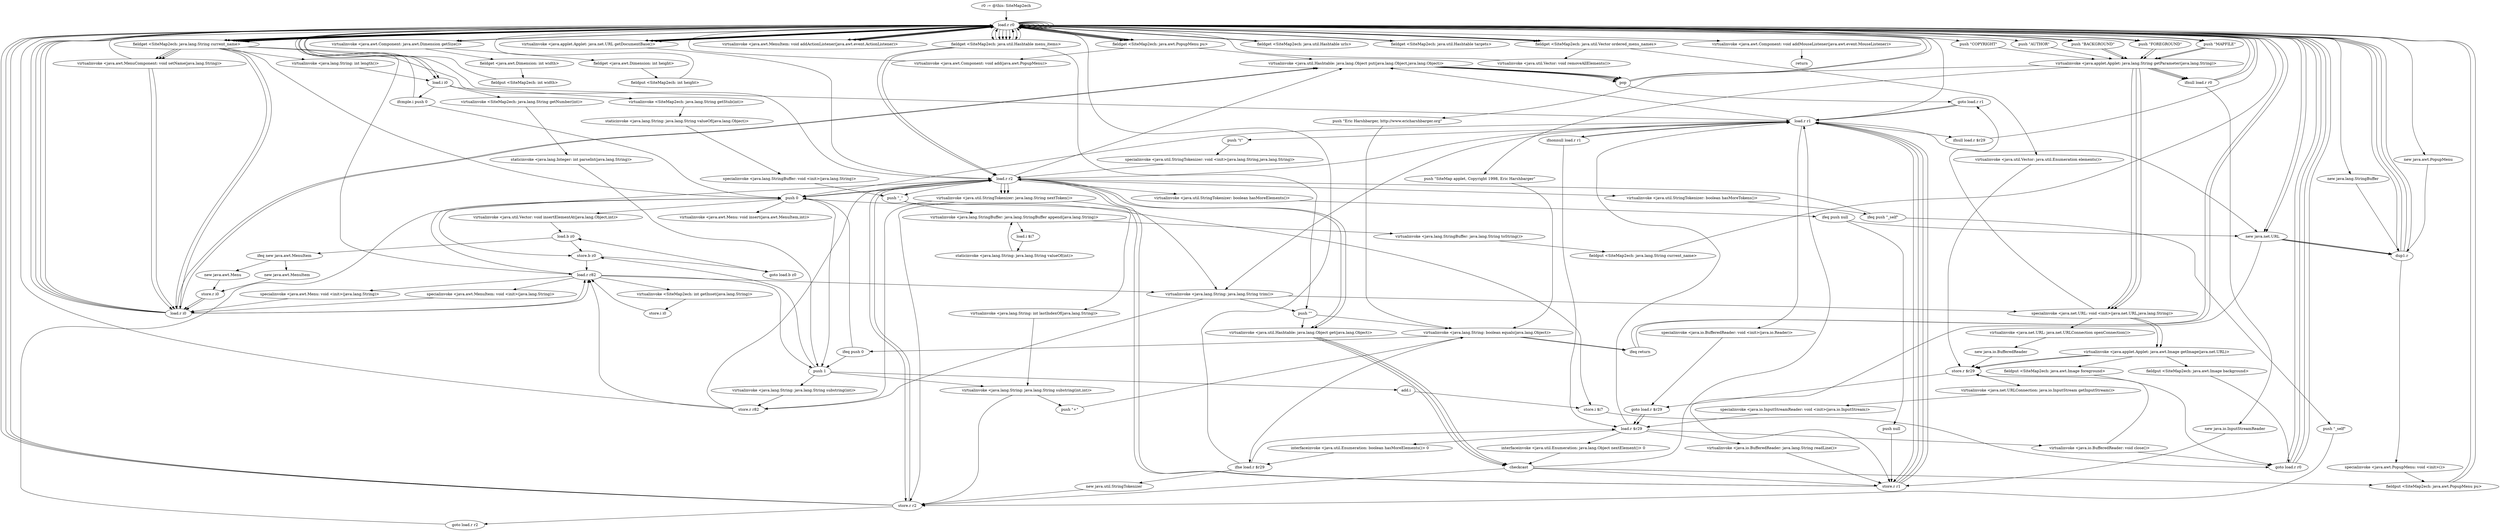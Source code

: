 digraph "" {
    "r0 := @this: SiteMap2ech"
    "load.r r0"
    "r0 := @this: SiteMap2ech"->"load.r r0";
    "load.r r0"->"load.r r0";
    "virtualinvoke <java.awt.Component: java.awt.Dimension getSize()>"
    "load.r r0"->"virtualinvoke <java.awt.Component: java.awt.Dimension getSize()>";
    "fieldget <java.awt.Dimension: int width>"
    "virtualinvoke <java.awt.Component: java.awt.Dimension getSize()>"->"fieldget <java.awt.Dimension: int width>";
    "fieldput <SiteMap2ech: int width>"
    "fieldget <java.awt.Dimension: int width>"->"fieldput <SiteMap2ech: int width>";
    "fieldput <SiteMap2ech: int width>"->"load.r r0";
    "load.r r0"->"load.r r0";
    "load.r r0"->"virtualinvoke <java.awt.Component: java.awt.Dimension getSize()>";
    "fieldget <java.awt.Dimension: int height>"
    "virtualinvoke <java.awt.Component: java.awt.Dimension getSize()>"->"fieldget <java.awt.Dimension: int height>";
    "fieldput <SiteMap2ech: int height>"
    "fieldget <java.awt.Dimension: int height>"->"fieldput <SiteMap2ech: int height>";
    "fieldput <SiteMap2ech: int height>"->"load.r r0";
    "new java.awt.PopupMenu"
    "load.r r0"->"new java.awt.PopupMenu";
    "dup1.r"
    "new java.awt.PopupMenu"->"dup1.r";
    "specialinvoke <java.awt.PopupMenu: void <init>()>"
    "dup1.r"->"specialinvoke <java.awt.PopupMenu: void <init>()>";
    "fieldput <SiteMap2ech: java.awt.PopupMenu pu>"
    "specialinvoke <java.awt.PopupMenu: void <init>()>"->"fieldput <SiteMap2ech: java.awt.PopupMenu pu>";
    "fieldput <SiteMap2ech: java.awt.PopupMenu pu>"->"load.r r0";
    "fieldget <SiteMap2ech: java.awt.PopupMenu pu>"
    "load.r r0"->"fieldget <SiteMap2ech: java.awt.PopupMenu pu>";
    "fieldget <SiteMap2ech: java.awt.PopupMenu pu>"->"load.r r0";
    "fieldget <SiteMap2ech: java.lang.String current_name>"
    "load.r r0"->"fieldget <SiteMap2ech: java.lang.String current_name>";
    "virtualinvoke <java.awt.MenuComponent: void setName(java.lang.String)>"
    "fieldget <SiteMap2ech: java.lang.String current_name>"->"virtualinvoke <java.awt.MenuComponent: void setName(java.lang.String)>";
    "virtualinvoke <java.awt.MenuComponent: void setName(java.lang.String)>"->"load.r r0";
    "fieldget <SiteMap2ech: java.util.Hashtable menu_items>"
    "load.r r0"->"fieldget <SiteMap2ech: java.util.Hashtable menu_items>";
    "fieldget <SiteMap2ech: java.util.Hashtable menu_items>"->"load.r r0";
    "load.r r0"->"fieldget <SiteMap2ech: java.lang.String current_name>";
    "fieldget <SiteMap2ech: java.lang.String current_name>"->"load.r r0";
    "load.r r0"->"fieldget <SiteMap2ech: java.awt.PopupMenu pu>";
    "virtualinvoke <java.util.Hashtable: java.lang.Object put(java.lang.Object,java.lang.Object)>"
    "fieldget <SiteMap2ech: java.awt.PopupMenu pu>"->"virtualinvoke <java.util.Hashtable: java.lang.Object put(java.lang.Object,java.lang.Object)>";
    "pop"
    "virtualinvoke <java.util.Hashtable: java.lang.Object put(java.lang.Object,java.lang.Object)>"->"pop";
    "pop"->"load.r r0";
    "fieldget <SiteMap2ech: java.util.Vector ordered_menu_names>"
    "load.r r0"->"fieldget <SiteMap2ech: java.util.Vector ordered_menu_names>";
    "virtualinvoke <java.util.Vector: void removeAllElements()>"
    "fieldget <SiteMap2ech: java.util.Vector ordered_menu_names>"->"virtualinvoke <java.util.Vector: void removeAllElements()>";
    "virtualinvoke <java.util.Vector: void removeAllElements()>"->"load.r r0";
    "push \"BACKGROUND\""
    "load.r r0"->"push \"BACKGROUND\"";
    "virtualinvoke <java.applet.Applet: java.lang.String getParameter(java.lang.String)>"
    "push \"BACKGROUND\""->"virtualinvoke <java.applet.Applet: java.lang.String getParameter(java.lang.String)>";
    "ifnull load.r r0"
    "virtualinvoke <java.applet.Applet: java.lang.String getParameter(java.lang.String)>"->"ifnull load.r r0";
    "ifnull load.r r0"->"load.r r0";
    "load.r r0"->"load.r r0";
    "new java.net.URL"
    "load.r r0"->"new java.net.URL";
    "new java.net.URL"->"dup1.r";
    "dup1.r"->"load.r r0";
    "virtualinvoke <java.applet.Applet: java.net.URL getDocumentBase()>"
    "load.r r0"->"virtualinvoke <java.applet.Applet: java.net.URL getDocumentBase()>";
    "virtualinvoke <java.applet.Applet: java.net.URL getDocumentBase()>"->"load.r r0";
    "load.r r0"->"push \"BACKGROUND\"";
    "push \"BACKGROUND\""->"virtualinvoke <java.applet.Applet: java.lang.String getParameter(java.lang.String)>";
    "specialinvoke <java.net.URL: void <init>(java.net.URL,java.lang.String)>"
    "virtualinvoke <java.applet.Applet: java.lang.String getParameter(java.lang.String)>"->"specialinvoke <java.net.URL: void <init>(java.net.URL,java.lang.String)>";
    "virtualinvoke <java.applet.Applet: java.awt.Image getImage(java.net.URL)>"
    "specialinvoke <java.net.URL: void <init>(java.net.URL,java.lang.String)>"->"virtualinvoke <java.applet.Applet: java.awt.Image getImage(java.net.URL)>";
    "fieldput <SiteMap2ech: java.awt.Image background>"
    "virtualinvoke <java.applet.Applet: java.awt.Image getImage(java.net.URL)>"->"fieldput <SiteMap2ech: java.awt.Image background>";
    "goto load.r r0"
    "fieldput <SiteMap2ech: java.awt.Image background>"->"goto load.r r0";
    "goto load.r r0"->"load.r r0";
    "push \"FOREGROUND\""
    "load.r r0"->"push \"FOREGROUND\"";
    "push \"FOREGROUND\""->"virtualinvoke <java.applet.Applet: java.lang.String getParameter(java.lang.String)>";
    "virtualinvoke <java.applet.Applet: java.lang.String getParameter(java.lang.String)>"->"ifnull load.r r0";
    "ifnull load.r r0"->"load.r r0";
    "load.r r0"->"load.r r0";
    "load.r r0"->"new java.net.URL";
    "new java.net.URL"->"dup1.r";
    "dup1.r"->"load.r r0";
    "load.r r0"->"virtualinvoke <java.applet.Applet: java.net.URL getDocumentBase()>";
    "virtualinvoke <java.applet.Applet: java.net.URL getDocumentBase()>"->"load.r r0";
    "load.r r0"->"push \"FOREGROUND\"";
    "push \"FOREGROUND\""->"virtualinvoke <java.applet.Applet: java.lang.String getParameter(java.lang.String)>";
    "virtualinvoke <java.applet.Applet: java.lang.String getParameter(java.lang.String)>"->"specialinvoke <java.net.URL: void <init>(java.net.URL,java.lang.String)>";
    "specialinvoke <java.net.URL: void <init>(java.net.URL,java.lang.String)>"->"virtualinvoke <java.applet.Applet: java.awt.Image getImage(java.net.URL)>";
    "fieldput <SiteMap2ech: java.awt.Image foreground>"
    "virtualinvoke <java.applet.Applet: java.awt.Image getImage(java.net.URL)>"->"fieldput <SiteMap2ech: java.awt.Image foreground>";
    "fieldput <SiteMap2ech: java.awt.Image foreground>"->"goto load.r r0";
    "goto load.r r0"->"load.r r0";
    "push \"MAPFILE\""
    "load.r r0"->"push \"MAPFILE\"";
    "push \"MAPFILE\""->"virtualinvoke <java.applet.Applet: java.lang.String getParameter(java.lang.String)>";
    "virtualinvoke <java.applet.Applet: java.lang.String getParameter(java.lang.String)>"->"ifnull load.r r0";
    "new java.io.InputStreamReader"
    "ifnull load.r r0"->"new java.io.InputStreamReader";
    "store.r r1"
    "new java.io.InputStreamReader"->"store.r r1";
    "load.r r1"
    "store.r r1"->"load.r r1";
    "load.r r1"->"new java.net.URL";
    "new java.net.URL"->"dup1.r";
    "dup1.r"->"load.r r0";
    "load.r r0"->"virtualinvoke <java.applet.Applet: java.net.URL getDocumentBase()>";
    "virtualinvoke <java.applet.Applet: java.net.URL getDocumentBase()>"->"load.r r0";
    "load.r r0"->"push \"MAPFILE\"";
    "push \"MAPFILE\""->"virtualinvoke <java.applet.Applet: java.lang.String getParameter(java.lang.String)>";
    "virtualinvoke <java.applet.Applet: java.lang.String getParameter(java.lang.String)>"->"specialinvoke <java.net.URL: void <init>(java.net.URL,java.lang.String)>";
    "virtualinvoke <java.net.URL: java.net.URLConnection openConnection()>"
    "specialinvoke <java.net.URL: void <init>(java.net.URL,java.lang.String)>"->"virtualinvoke <java.net.URL: java.net.URLConnection openConnection()>";
    "new java.io.BufferedReader"
    "virtualinvoke <java.net.URL: java.net.URLConnection openConnection()>"->"new java.io.BufferedReader";
    "store.r $r29"
    "new java.io.BufferedReader"->"store.r $r29";
    "virtualinvoke <java.net.URLConnection: java.io.InputStream getInputStream()>"
    "store.r $r29"->"virtualinvoke <java.net.URLConnection: java.io.InputStream getInputStream()>";
    "specialinvoke <java.io.InputStreamReader: void <init>(java.io.InputStream)>"
    "virtualinvoke <java.net.URLConnection: java.io.InputStream getInputStream()>"->"specialinvoke <java.io.InputStreamReader: void <init>(java.io.InputStream)>";
    "load.r $r29"
    "specialinvoke <java.io.InputStreamReader: void <init>(java.io.InputStream)>"->"load.r $r29";
    "load.r $r29"->"load.r r1";
    "specialinvoke <java.io.BufferedReader: void <init>(java.io.Reader)>"
    "load.r r1"->"specialinvoke <java.io.BufferedReader: void <init>(java.io.Reader)>";
    "goto load.r $r29"
    "specialinvoke <java.io.BufferedReader: void <init>(java.io.Reader)>"->"goto load.r $r29";
    "goto load.r $r29"->"load.r $r29";
    "virtualinvoke <java.io.BufferedReader: java.lang.String readLine()>"
    "load.r $r29"->"virtualinvoke <java.io.BufferedReader: java.lang.String readLine()>";
    "virtualinvoke <java.io.BufferedReader: java.lang.String readLine()>"->"store.r r1";
    "store.r r1"->"load.r r1";
    "ifnonnull load.r r1"
    "load.r r1"->"ifnonnull load.r r1";
    "ifnonnull load.r r1"->"load.r $r29";
    "virtualinvoke <java.io.BufferedReader: void close()>"
    "load.r $r29"->"virtualinvoke <java.io.BufferedReader: void close()>";
    "virtualinvoke <java.io.BufferedReader: void close()>"->"goto load.r r0";
    "goto load.r r0"->"load.r r0";
    "load.r r0"->"fieldget <SiteMap2ech: java.util.Vector ordered_menu_names>";
    "virtualinvoke <java.util.Vector: java.util.Enumeration elements()>"
    "fieldget <SiteMap2ech: java.util.Vector ordered_menu_names>"->"virtualinvoke <java.util.Vector: java.util.Enumeration elements()>";
    "virtualinvoke <java.util.Vector: java.util.Enumeration elements()>"->"store.r $r29";
    "store.r $r29"->"goto load.r $r29";
    "goto load.r $r29"->"load.r $r29";
    "interfaceinvoke <java.util.Enumeration: boolean hasMoreElements()> 0"
    "load.r $r29"->"interfaceinvoke <java.util.Enumeration: boolean hasMoreElements()> 0";
    "ifne load.r $r29"
    "interfaceinvoke <java.util.Enumeration: boolean hasMoreElements()> 0"->"ifne load.r $r29";
    "ifne load.r $r29"->"load.r r0";
    "push \"COPYRIGHT\""
    "load.r r0"->"push \"COPYRIGHT\"";
    "push \"COPYRIGHT\""->"virtualinvoke <java.applet.Applet: java.lang.String getParameter(java.lang.String)>";
    "push \"SiteMap applet, Copyright 1998, Eric Harshbarger\""
    "virtualinvoke <java.applet.Applet: java.lang.String getParameter(java.lang.String)>"->"push \"SiteMap applet, Copyright 1998, Eric Harshbarger\"";
    "virtualinvoke <java.lang.String: boolean equals(java.lang.Object)>"
    "push \"SiteMap applet, Copyright 1998, Eric Harshbarger\""->"virtualinvoke <java.lang.String: boolean equals(java.lang.Object)>";
    "ifeq return"
    "virtualinvoke <java.lang.String: boolean equals(java.lang.Object)>"->"ifeq return";
    "ifeq return"->"load.r r0";
    "push \"AUTHOR\""
    "load.r r0"->"push \"AUTHOR\"";
    "push \"AUTHOR\""->"virtualinvoke <java.applet.Applet: java.lang.String getParameter(java.lang.String)>";
    "push \"Eric Harshbarger, http://www.ericharshbarger.org\""
    "virtualinvoke <java.applet.Applet: java.lang.String getParameter(java.lang.String)>"->"push \"Eric Harshbarger, http://www.ericharshbarger.org\"";
    "push \"Eric Harshbarger, http://www.ericharshbarger.org\""->"virtualinvoke <java.lang.String: boolean equals(java.lang.Object)>";
    "virtualinvoke <java.lang.String: boolean equals(java.lang.Object)>"->"ifeq return";
    "ifeq return"->"load.r r0";
    "load.r r0"->"load.r r0";
    "load.r r0"->"fieldget <SiteMap2ech: java.util.Hashtable menu_items>";
    "push \"\""
    "fieldget <SiteMap2ech: java.util.Hashtable menu_items>"->"push \"\"";
    "virtualinvoke <java.util.Hashtable: java.lang.Object get(java.lang.Object)>"
    "push \"\""->"virtualinvoke <java.util.Hashtable: java.lang.Object get(java.lang.Object)>";
    "checkcast"
    "virtualinvoke <java.util.Hashtable: java.lang.Object get(java.lang.Object)>"->"checkcast";
    "checkcast"->"fieldput <SiteMap2ech: java.awt.PopupMenu pu>";
    "fieldput <SiteMap2ech: java.awt.PopupMenu pu>"->"load.r r0";
    "load.r r0"->"fieldget <SiteMap2ech: java.awt.PopupMenu pu>";
    "fieldget <SiteMap2ech: java.awt.PopupMenu pu>"->"load.r r0";
    "virtualinvoke <java.awt.MenuItem: void addActionListener(java.awt.event.ActionListener)>"
    "load.r r0"->"virtualinvoke <java.awt.MenuItem: void addActionListener(java.awt.event.ActionListener)>";
    "virtualinvoke <java.awt.MenuItem: void addActionListener(java.awt.event.ActionListener)>"->"load.r r0";
    "load.r r0"->"load.r r0";
    "load.r r0"->"fieldget <SiteMap2ech: java.awt.PopupMenu pu>";
    "virtualinvoke <java.awt.Component: void add(java.awt.PopupMenu)>"
    "fieldget <SiteMap2ech: java.awt.PopupMenu pu>"->"virtualinvoke <java.awt.Component: void add(java.awt.PopupMenu)>";
    "virtualinvoke <java.awt.Component: void add(java.awt.PopupMenu)>"->"load.r r0";
    "load.r r0"->"load.r r0";
    "virtualinvoke <java.awt.Component: void addMouseListener(java.awt.event.MouseListener)>"
    "load.r r0"->"virtualinvoke <java.awt.Component: void addMouseListener(java.awt.event.MouseListener)>";
    "return"
    "virtualinvoke <java.awt.Component: void addMouseListener(java.awt.event.MouseListener)>"->"return";
    "ifne load.r $r29"->"load.r $r29";
    "interfaceinvoke <java.util.Enumeration: java.lang.Object nextElement()> 0"
    "load.r $r29"->"interfaceinvoke <java.util.Enumeration: java.lang.Object nextElement()> 0";
    "interfaceinvoke <java.util.Enumeration: java.lang.Object nextElement()> 0"->"checkcast";
    "store.r r2"
    "checkcast"->"store.r r2";
    "store.r r2"->"load.r r0";
    "load.r r0"->"fieldget <SiteMap2ech: java.util.Hashtable menu_items>";
    "load.r r2"
    "fieldget <SiteMap2ech: java.util.Hashtable menu_items>"->"load.r r2";
    "load.r r2"->"virtualinvoke <java.util.Hashtable: java.lang.Object get(java.lang.Object)>";
    "virtualinvoke <java.util.Hashtable: java.lang.Object get(java.lang.Object)>"->"checkcast";
    "checkcast"->"store.r r1";
    "store.r r1"->"load.r r2";
    "push 0"
    "load.r r2"->"push 0";
    "push 0"->"load.r r2";
    "push \"_\""
    "load.r r2"->"push \"_\"";
    "virtualinvoke <java.lang.String: int lastIndexOf(java.lang.String)>"
    "push \"_\""->"virtualinvoke <java.lang.String: int lastIndexOf(java.lang.String)>";
    "virtualinvoke <java.lang.String: java.lang.String substring(int,int)>"
    "virtualinvoke <java.lang.String: int lastIndexOf(java.lang.String)>"->"virtualinvoke <java.lang.String: java.lang.String substring(int,int)>";
    "virtualinvoke <java.lang.String: java.lang.String substring(int,int)>"->"store.r r2";
    "store.r r2"->"load.r r0";
    "load.r r0"->"fieldget <SiteMap2ech: java.util.Hashtable menu_items>";
    "fieldget <SiteMap2ech: java.util.Hashtable menu_items>"->"load.r r2";
    "load.r r2"->"virtualinvoke <java.util.Hashtable: java.lang.Object get(java.lang.Object)>";
    "virtualinvoke <java.util.Hashtable: java.lang.Object get(java.lang.Object)>"->"checkcast";
    "checkcast"->"load.r r1";
    "load.r r1"->"push 0";
    "virtualinvoke <java.awt.Menu: void insert(java.awt.MenuItem,int)>"
    "push 0"->"virtualinvoke <java.awt.Menu: void insert(java.awt.MenuItem,int)>";
    "virtualinvoke <java.io.BufferedReader: void close()>"->"store.r $r29";
    "ifnonnull load.r r1"->"load.r r1";
    "virtualinvoke <java.lang.String: java.lang.String trim()>"
    "load.r r1"->"virtualinvoke <java.lang.String: java.lang.String trim()>";
    "virtualinvoke <java.lang.String: java.lang.String trim()>"->"push \"\"";
    "push \"\""->"virtualinvoke <java.lang.String: boolean equals(java.lang.Object)>";
    "virtualinvoke <java.lang.String: boolean equals(java.lang.Object)>"->"ifne load.r $r29";
    "new java.util.StringTokenizer"
    "ifne load.r $r29"->"new java.util.StringTokenizer";
    "new java.util.StringTokenizer"->"store.r r2";
    "store.r r2"->"load.r r2";
    "load.r r2"->"load.r r1";
    "push \"\t\""
    "load.r r1"->"push \"\t\"";
    "specialinvoke <java.util.StringTokenizer: void <init>(java.lang.String,java.lang.String)>"
    "push \"\t\""->"specialinvoke <java.util.StringTokenizer: void <init>(java.lang.String,java.lang.String)>";
    "specialinvoke <java.util.StringTokenizer: void <init>(java.lang.String,java.lang.String)>"->"load.r r2";
    "virtualinvoke <java.util.StringTokenizer: java.lang.String nextToken()>"
    "load.r r2"->"virtualinvoke <java.util.StringTokenizer: java.lang.String nextToken()>";
    "store.r r82"
    "virtualinvoke <java.util.StringTokenizer: java.lang.String nextToken()>"->"store.r r82";
    "store.r r82"->"load.r r2";
    "virtualinvoke <java.util.StringTokenizer: boolean hasMoreElements()>"
    "load.r r2"->"virtualinvoke <java.util.StringTokenizer: boolean hasMoreElements()>";
    "ifeq push null"
    "virtualinvoke <java.util.StringTokenizer: boolean hasMoreElements()>"->"ifeq push null";
    "ifeq push null"->"new java.net.URL";
    "new java.net.URL"->"store.r r1";
    "store.r r1"->"load.r r1";
    "load.r r1"->"load.r r0";
    "load.r r0"->"virtualinvoke <java.applet.Applet: java.net.URL getDocumentBase()>";
    "virtualinvoke <java.applet.Applet: java.net.URL getDocumentBase()>"->"load.r r2";
    "load.r r2"->"virtualinvoke <java.util.StringTokenizer: java.lang.String nextToken()>";
    "virtualinvoke <java.util.StringTokenizer: java.lang.String nextToken()>"->"virtualinvoke <java.lang.String: java.lang.String trim()>";
    "virtualinvoke <java.lang.String: java.lang.String trim()>"->"specialinvoke <java.net.URL: void <init>(java.net.URL,java.lang.String)>";
    "goto load.r r1"
    "specialinvoke <java.net.URL: void <init>(java.net.URL,java.lang.String)>"->"goto load.r r1";
    "goto load.r r1"->"load.r r1";
    "load.r r1"->"store.r r1";
    "store.r r1"->"load.r r2";
    "virtualinvoke <java.util.StringTokenizer: boolean hasMoreTokens()>"
    "load.r r2"->"virtualinvoke <java.util.StringTokenizer: boolean hasMoreTokens()>";
    "ifeq push \"_self\""
    "virtualinvoke <java.util.StringTokenizer: boolean hasMoreTokens()>"->"ifeq push \"_self\"";
    "ifeq push \"_self\""->"load.r r2";
    "load.r r2"->"virtualinvoke <java.util.StringTokenizer: java.lang.String nextToken()>";
    "virtualinvoke <java.util.StringTokenizer: java.lang.String nextToken()>"->"store.r r2";
    "goto load.r r2"
    "store.r r2"->"goto load.r r2";
    "goto load.r r2"->"load.r r2";
    "load.r r2"->"store.r r2";
    "store.r r2"->"load.r r0";
    "load.r r82"
    "load.r r0"->"load.r r82";
    "virtualinvoke <SiteMap2ech: int getInset(java.lang.String)>"
    "load.r r82"->"virtualinvoke <SiteMap2ech: int getInset(java.lang.String)>";
    "store.i i0"
    "virtualinvoke <SiteMap2ech: int getInset(java.lang.String)>"->"store.i i0";
    "store.i i0"->"load.r r82";
    "load.r r82"->"virtualinvoke <java.lang.String: java.lang.String trim()>";
    "virtualinvoke <java.lang.String: java.lang.String trim()>"->"store.r r82";
    "store.r r82"->"load.r r82";
    "load.r r82"->"push 0";
    "push 1"
    "push 0"->"push 1";
    "push 1"->"virtualinvoke <java.lang.String: java.lang.String substring(int,int)>";
    "push \"+\""
    "virtualinvoke <java.lang.String: java.lang.String substring(int,int)>"->"push \"+\"";
    "push \"+\""->"virtualinvoke <java.lang.String: boolean equals(java.lang.Object)>";
    "ifeq push 0"
    "virtualinvoke <java.lang.String: boolean equals(java.lang.Object)>"->"ifeq push 0";
    "ifeq push 0"->"push 1";
    "store.b z0"
    "push 1"->"store.b z0";
    "goto load.b z0"
    "store.b z0"->"goto load.b z0";
    "load.b z0"
    "goto load.b z0"->"load.b z0";
    "load.b z0"->"store.b z0";
    "store.b z0"->"load.r r82";
    "load.r r82"->"push 1";
    "virtualinvoke <java.lang.String: java.lang.String substring(int)>"
    "push 1"->"virtualinvoke <java.lang.String: java.lang.String substring(int)>";
    "virtualinvoke <java.lang.String: java.lang.String substring(int)>"->"store.r r82";
    "store.r r82"->"load.r r0";
    "load.r r0"->"fieldget <SiteMap2ech: java.lang.String current_name>";
    "virtualinvoke <java.lang.String: int length()>"
    "fieldget <SiteMap2ech: java.lang.String current_name>"->"virtualinvoke <java.lang.String: int length()>";
    "load.i i0"
    "virtualinvoke <java.lang.String: int length()>"->"load.i i0";
    "ifcmple.i push 0"
    "load.i i0"->"ifcmple.i push 0";
    "ifcmple.i push 0"->"load.r r0";
    "load.r r0"->"load.i i0";
    "virtualinvoke <SiteMap2ech: java.lang.String getNumber(int)>"
    "load.i i0"->"virtualinvoke <SiteMap2ech: java.lang.String getNumber(int)>";
    "staticinvoke <java.lang.Integer: int parseInt(java.lang.String)>"
    "virtualinvoke <SiteMap2ech: java.lang.String getNumber(int)>"->"staticinvoke <java.lang.Integer: int parseInt(java.lang.String)>";
    "staticinvoke <java.lang.Integer: int parseInt(java.lang.String)>"->"push 1";
    "add.i"
    "push 1"->"add.i";
    "store.i $i7"
    "add.i"->"store.i $i7";
    "store.i $i7"->"goto load.r r0";
    "goto load.r r0"->"load.r r0";
    "new java.lang.StringBuffer"
    "load.r r0"->"new java.lang.StringBuffer";
    "new java.lang.StringBuffer"->"dup1.r";
    "dup1.r"->"load.r r0";
    "load.r r0"->"load.i i0";
    "virtualinvoke <SiteMap2ech: java.lang.String getStub(int)>"
    "load.i i0"->"virtualinvoke <SiteMap2ech: java.lang.String getStub(int)>";
    "staticinvoke <java.lang.String: java.lang.String valueOf(java.lang.Object)>"
    "virtualinvoke <SiteMap2ech: java.lang.String getStub(int)>"->"staticinvoke <java.lang.String: java.lang.String valueOf(java.lang.Object)>";
    "specialinvoke <java.lang.StringBuffer: void <init>(java.lang.String)>"
    "staticinvoke <java.lang.String: java.lang.String valueOf(java.lang.Object)>"->"specialinvoke <java.lang.StringBuffer: void <init>(java.lang.String)>";
    "specialinvoke <java.lang.StringBuffer: void <init>(java.lang.String)>"->"push \"_\"";
    "virtualinvoke <java.lang.StringBuffer: java.lang.StringBuffer append(java.lang.String)>"
    "push \"_\""->"virtualinvoke <java.lang.StringBuffer: java.lang.StringBuffer append(java.lang.String)>";
    "load.i $i7"
    "virtualinvoke <java.lang.StringBuffer: java.lang.StringBuffer append(java.lang.String)>"->"load.i $i7";
    "staticinvoke <java.lang.String: java.lang.String valueOf(int)>"
    "load.i $i7"->"staticinvoke <java.lang.String: java.lang.String valueOf(int)>";
    "staticinvoke <java.lang.String: java.lang.String valueOf(int)>"->"virtualinvoke <java.lang.StringBuffer: java.lang.StringBuffer append(java.lang.String)>";
    "virtualinvoke <java.lang.StringBuffer: java.lang.String toString()>"
    "virtualinvoke <java.lang.StringBuffer: java.lang.StringBuffer append(java.lang.String)>"->"virtualinvoke <java.lang.StringBuffer: java.lang.String toString()>";
    "fieldput <SiteMap2ech: java.lang.String current_name>"
    "virtualinvoke <java.lang.StringBuffer: java.lang.String toString()>"->"fieldput <SiteMap2ech: java.lang.String current_name>";
    "fieldput <SiteMap2ech: java.lang.String current_name>"->"load.r r0";
    "load.r r0"->"fieldget <SiteMap2ech: java.util.Vector ordered_menu_names>";
    "fieldget <SiteMap2ech: java.util.Vector ordered_menu_names>"->"load.r r0";
    "load.r r0"->"fieldget <SiteMap2ech: java.lang.String current_name>";
    "fieldget <SiteMap2ech: java.lang.String current_name>"->"push 0";
    "virtualinvoke <java.util.Vector: void insertElementAt(java.lang.Object,int)>"
    "push 0"->"virtualinvoke <java.util.Vector: void insertElementAt(java.lang.Object,int)>";
    "virtualinvoke <java.util.Vector: void insertElementAt(java.lang.Object,int)>"->"load.b z0";
    "ifeq new java.awt.MenuItem"
    "load.b z0"->"ifeq new java.awt.MenuItem";
    "new java.awt.Menu"
    "ifeq new java.awt.MenuItem"->"new java.awt.Menu";
    "store.r i0"
    "new java.awt.Menu"->"store.r i0";
    "load.r i0"
    "store.r i0"->"load.r i0";
    "load.r i0"->"load.r r82";
    "specialinvoke <java.awt.Menu: void <init>(java.lang.String)>"
    "load.r r82"->"specialinvoke <java.awt.Menu: void <init>(java.lang.String)>";
    "specialinvoke <java.awt.Menu: void <init>(java.lang.String)>"->"load.r i0";
    "load.r i0"->"load.r r0";
    "load.r r0"->"fieldget <SiteMap2ech: java.lang.String current_name>";
    "fieldget <SiteMap2ech: java.lang.String current_name>"->"virtualinvoke <java.awt.MenuComponent: void setName(java.lang.String)>";
    "virtualinvoke <java.awt.MenuComponent: void setName(java.lang.String)>"->"load.r i0";
    "load.r i0"->"load.r r0";
    "load.r r0"->"virtualinvoke <java.awt.MenuItem: void addActionListener(java.awt.event.ActionListener)>";
    "virtualinvoke <java.awt.MenuItem: void addActionListener(java.awt.event.ActionListener)>"->"load.r r0";
    "load.r r0"->"fieldget <SiteMap2ech: java.util.Hashtable menu_items>";
    "fieldget <SiteMap2ech: java.util.Hashtable menu_items>"->"load.r r0";
    "load.r r0"->"fieldget <SiteMap2ech: java.lang.String current_name>";
    "fieldget <SiteMap2ech: java.lang.String current_name>"->"load.r i0";
    "load.r i0"->"virtualinvoke <java.util.Hashtable: java.lang.Object put(java.lang.Object,java.lang.Object)>";
    "virtualinvoke <java.util.Hashtable: java.lang.Object put(java.lang.Object,java.lang.Object)>"->"pop";
    "pop"->"goto load.r r1";
    "goto load.r r1"->"load.r r1";
    "ifnull load.r $r29"
    "load.r r1"->"ifnull load.r $r29";
    "ifnull load.r $r29"->"load.r r0";
    "fieldget <SiteMap2ech: java.util.Hashtable urls>"
    "load.r r0"->"fieldget <SiteMap2ech: java.util.Hashtable urls>";
    "fieldget <SiteMap2ech: java.util.Hashtable urls>"->"load.r r0";
    "load.r r0"->"fieldget <SiteMap2ech: java.lang.String current_name>";
    "fieldget <SiteMap2ech: java.lang.String current_name>"->"load.r r1";
    "load.r r1"->"virtualinvoke <java.util.Hashtable: java.lang.Object put(java.lang.Object,java.lang.Object)>";
    "virtualinvoke <java.util.Hashtable: java.lang.Object put(java.lang.Object,java.lang.Object)>"->"pop";
    "pop"->"load.r r0";
    "fieldget <SiteMap2ech: java.util.Hashtable targets>"
    "load.r r0"->"fieldget <SiteMap2ech: java.util.Hashtable targets>";
    "fieldget <SiteMap2ech: java.util.Hashtable targets>"->"load.r r0";
    "load.r r0"->"fieldget <SiteMap2ech: java.lang.String current_name>";
    "fieldget <SiteMap2ech: java.lang.String current_name>"->"load.r r2";
    "load.r r2"->"virtualinvoke <java.util.Hashtable: java.lang.Object put(java.lang.Object,java.lang.Object)>";
    "virtualinvoke <java.util.Hashtable: java.lang.Object put(java.lang.Object,java.lang.Object)>"->"pop";
    "new java.awt.MenuItem"
    "ifeq new java.awt.MenuItem"->"new java.awt.MenuItem";
    "new java.awt.MenuItem"->"store.r i0";
    "store.r i0"->"load.r i0";
    "load.r i0"->"load.r r82";
    "specialinvoke <java.awt.MenuItem: void <init>(java.lang.String)>"
    "load.r r82"->"specialinvoke <java.awt.MenuItem: void <init>(java.lang.String)>";
    "specialinvoke <java.awt.MenuItem: void <init>(java.lang.String)>"->"load.r i0";
    "load.r i0"->"load.r r0";
    "load.r r0"->"fieldget <SiteMap2ech: java.lang.String current_name>";
    "fieldget <SiteMap2ech: java.lang.String current_name>"->"virtualinvoke <java.awt.MenuComponent: void setName(java.lang.String)>";
    "virtualinvoke <java.awt.MenuComponent: void setName(java.lang.String)>"->"load.r i0";
    "load.r i0"->"load.r r0";
    "load.r r0"->"virtualinvoke <java.awt.MenuItem: void addActionListener(java.awt.event.ActionListener)>";
    "virtualinvoke <java.awt.MenuItem: void addActionListener(java.awt.event.ActionListener)>"->"load.r r0";
    "load.r r0"->"fieldget <SiteMap2ech: java.util.Hashtable menu_items>";
    "fieldget <SiteMap2ech: java.util.Hashtable menu_items>"->"load.r r0";
    "load.r r0"->"fieldget <SiteMap2ech: java.lang.String current_name>";
    "fieldget <SiteMap2ech: java.lang.String current_name>"->"load.r i0";
    "load.r i0"->"virtualinvoke <java.util.Hashtable: java.lang.Object put(java.lang.Object,java.lang.Object)>";
    "virtualinvoke <java.util.Hashtable: java.lang.Object put(java.lang.Object,java.lang.Object)>"->"pop";
    "ifcmple.i push 0"->"push 0";
    "push 0"->"store.i $i7";
    "ifeq push 0"->"push 0";
    "push 0"->"store.b z0";
    "push \"_self\""
    "ifeq push \"_self\""->"push \"_self\"";
    "push \"_self\""->"store.r r2";
    "push null"
    "ifeq push null"->"push null";
    "push null"->"store.r r1";
    "virtualinvoke <java.applet.Applet: java.awt.Image getImage(java.net.URL)>"->"store.r $r29";
    "virtualinvoke <java.applet.Applet: java.awt.Image getImage(java.net.URL)>"->"store.r $r29";
}
